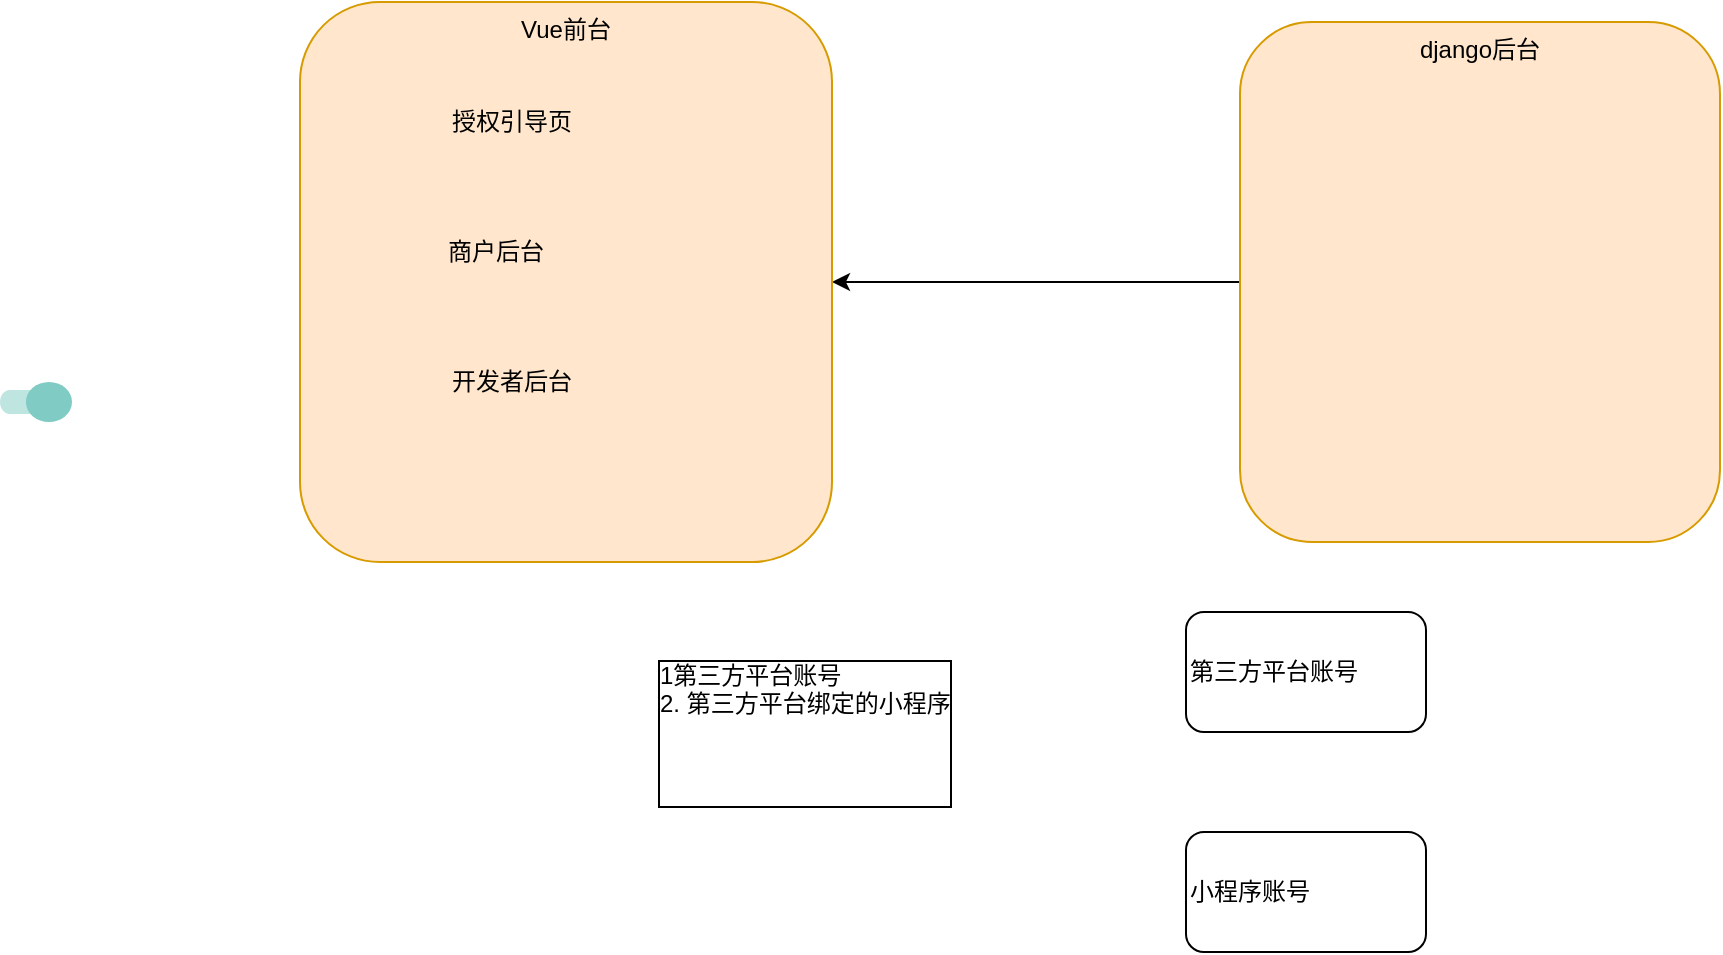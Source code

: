 <mxfile version="10.7.5" type="github"><diagram id="QrjsaLiaiDo-6YvRcmOd" name="Page-1"><mxGraphModel dx="1480" dy="350" grid="1" gridSize="10" guides="1" tooltips="1" connect="1" arrows="1" fold="1" page="1" pageScale="1" pageWidth="827" pageHeight="1169" math="0" shadow="0"><root><mxCell id="0"/><mxCell id="1" parent="0"/><mxCell id="f2-HDzG1HeIFyeJp044S-3" value="" style="edgeStyle=orthogonalEdgeStyle;rounded=0;orthogonalLoop=1;jettySize=auto;html=1;" edge="1" parent="1" source="f2-HDzG1HeIFyeJp044S-1" target="f2-HDzG1HeIFyeJp044S-2"><mxGeometry relative="1" as="geometry"/></mxCell><mxCell id="f2-HDzG1HeIFyeJp044S-1" value="django后台" style="rounded=1;whiteSpace=wrap;html=1;fillColor=#ffe6cc;strokeColor=#d79b00;verticalAlign=top;" vertex="1" parent="1"><mxGeometry x="440" y="165" width="240" height="260" as="geometry"/></mxCell><mxCell id="f2-HDzG1HeIFyeJp044S-2" value="Vue前台" style="rounded=1;whiteSpace=wrap;html=1;fillColor=#ffe6cc;strokeColor=#d79b00;verticalAlign=top;" vertex="1" parent="1"><mxGeometry x="-30" y="155" width="266" height="280" as="geometry"/></mxCell><mxCell id="f2-HDzG1HeIFyeJp044S-9" value="商户后台" style="text;html=1;strokeColor=none;fillColor=none;align=center;verticalAlign=middle;whiteSpace=wrap;rounded=0;" vertex="1" parent="1"><mxGeometry x="33" y="270" width="70" height="20" as="geometry"/></mxCell><mxCell id="f2-HDzG1HeIFyeJp044S-10" value="开发者后台" style="text;html=1;strokeColor=none;fillColor=none;align=center;verticalAlign=middle;whiteSpace=wrap;rounded=0;" vertex="1" parent="1"><mxGeometry x="36" y="335" width="80" height="20" as="geometry"/></mxCell><mxCell id="f2-HDzG1HeIFyeJp044S-11" value="授权引导页" style="text;html=1;strokeColor=none;fillColor=none;align=center;verticalAlign=middle;whiteSpace=wrap;rounded=0;" vertex="1" parent="1"><mxGeometry x="36" y="205" width="80" height="20" as="geometry"/></mxCell><mxCell id="f2-HDzG1HeIFyeJp044S-18" value="1第三方平台账号&#10;2. 第三方平台绑定的小程序&#10;&#10;&#10;" style="text;strokeColor=none;fillColor=none;align=left;verticalAlign=top;whiteSpace=wrap;rounded=0;labelBackgroundColor=#ffffff;labelBorderColor=#000000;spacing=9;" vertex="1" parent="1"><mxGeometry x="140" y="470" width="170" height="90" as="geometry"/></mxCell><mxCell id="f2-HDzG1HeIFyeJp044S-19" value="第三方平台账号" style="rounded=1;whiteSpace=wrap;html=1;align=left;" vertex="1" parent="1"><mxGeometry x="413" y="460" width="120" height="60" as="geometry"/></mxCell><mxCell id="f2-HDzG1HeIFyeJp044S-20" value="小程序账号" style="rounded=1;whiteSpace=wrap;html=1;align=left;" vertex="1" parent="1"><mxGeometry x="413" y="570" width="120" height="60" as="geometry"/></mxCell><mxCell id="f2-HDzG1HeIFyeJp044S-87" value="" style="dashed=0;labelPosition=right;align=left;shape=mxgraph.gmdl.switch;aspect=fixed;switchState=on;strokeColor=none;fillColor=#80CBC4;labelBackgroundColor=#ffffff;html=0;" vertex="1" parent="1"><mxGeometry x="-180" y="345" width="36" height="20" as="geometry"/></mxCell></root></mxGraphModel></diagram><diagram id="kP-N-LlPzqbN7rKJDhel" name="用户"><mxGraphModel dx="784" dy="420" grid="1" gridSize="10" guides="1" tooltips="1" connect="1" arrows="1" fold="1" page="1" pageScale="1" pageWidth="827" pageHeight="1169" math="0" shadow="0"><root><mxCell id="K-nEFcbBraLL7U8sDwfh-0"/><mxCell id="K-nEFcbBraLL7U8sDwfh-1" parent="K-nEFcbBraLL7U8sDwfh-0"/><mxCell id="K-nEFcbBraLL7U8sDwfh-15" value="&lt;table border=&quot;1&quot; width=&quot;100%&quot; cellpadding=&quot;4&quot; style=&quot;width: 100% ; height: 100% ; border-collapse: collapse&quot;&gt;&lt;tbody&gt;&lt;tr style=&quot;background-color: #a7c942 ; color: #ffffff ; border: 1px solid #98bf21&quot;&gt;&lt;th align=&quot;left&quot;&gt;ID&lt;/th&gt;&lt;th align=&quot;left&quot;&gt;APPID&lt;/th&gt;&lt;th align=&quot;left&quot;&gt;NAME&lt;/th&gt;&lt;td&gt;第三方平台&lt;/td&gt;&lt;td&gt;授权状态&lt;/td&gt;&lt;td&gt;代码版本&lt;/td&gt;&lt;td&gt;模板id&lt;/td&gt;&lt;td&gt;当前状态&lt;/td&gt;&lt;td&gt;操作&lt;/td&gt;&lt;/tr&gt;&lt;tr style=&quot;border: 1px solid #98bf21&quot;&gt;&lt;td&gt;&amp;nbsp;1&lt;/td&gt;&lt;td&gt;Value 2&lt;/td&gt;&lt;td&gt;Value 3&lt;/td&gt;&lt;td&gt;智慧数据平台&lt;/td&gt;&lt;td&gt;已授权&lt;/td&gt;&lt;td&gt;1.0.0&lt;/td&gt;&lt;td&gt;4&lt;/td&gt;&lt;td&gt;待发布&lt;/td&gt;&lt;td&gt;预览二维码|小程序码&lt;/td&gt;&lt;/tr&gt;&lt;tr style=&quot;background-color: #eaf2d3 ; border: 1px solid #98bf21&quot;&gt;&lt;td&gt;&lt;br&gt;&lt;/td&gt;&lt;td&gt;&lt;/td&gt;&lt;td&gt;&lt;/td&gt;&lt;td&gt;&lt;br&gt;&lt;/td&gt;&lt;td&gt;&lt;br&gt;&lt;/td&gt;&lt;td&gt;&lt;br&gt;&lt;/td&gt;&lt;td&gt;&lt;br&gt;&lt;/td&gt;&lt;td&gt;&lt;br&gt;&lt;/td&gt;&lt;td&gt;&lt;br&gt;&lt;/td&gt;&lt;/tr&gt;&lt;/tbody&gt;&lt;/table&gt;" style="text;html=1;strokeColor=#c0c0c0;fillColor=#ffffff;overflow=fill;rounded=0;labelBackgroundColor=#ffffff;align=left;" vertex="1" parent="K-nEFcbBraLL7U8sDwfh-1"><mxGeometry x="120" y="150" width="610" height="130" as="geometry"/></mxCell></root></mxGraphModel></diagram><diagram id="ZDf5ZMbfC04rM1NIoGMb" name="管理员"><mxGraphModel dx="784" dy="420" grid="1" gridSize="10" guides="1" tooltips="1" connect="1" arrows="1" fold="1" page="1" pageScale="1" pageWidth="827" pageHeight="1169" math="0" shadow="0"><root><mxCell id="nIWbzU-Psu57THSqVuFx-0"/><mxCell id="nIWbzU-Psu57THSqVuFx-1" parent="nIWbzU-Psu57THSqVuFx-0"/><mxCell id="soBUiJvX3vcT7dlNqTa3-0" value="&lt;table border=&quot;1&quot; width=&quot;100%&quot; cellpadding=&quot;4&quot; style=&quot;width: 100% ; height: 100% ; border-collapse: collapse&quot;&gt;&lt;tbody&gt;&lt;tr style=&quot;background-color: #a7c942 ; color: #ffffff ; border: 1px solid #98bf21&quot;&gt;&lt;th align=&quot;left&quot;&gt;ID&lt;/th&gt;&lt;th align=&quot;left&quot;&gt;APPID&lt;/th&gt;&lt;th align=&quot;left&quot;&gt;NAME&lt;/th&gt;&lt;td&gt;第三方平台&lt;/td&gt;&lt;td&gt;授权状态&lt;/td&gt;&lt;td&gt;代码版本&lt;/td&gt;&lt;td&gt;模板id&lt;/td&gt;&lt;td&gt;当前状态&lt;/td&gt;&lt;td&gt;操作&lt;/td&gt;&lt;/tr&gt;&lt;tr style=&quot;border: 1px solid #98bf21&quot;&gt;&lt;td&gt;&amp;nbsp;1&lt;/td&gt;&lt;td&gt;Value 2&lt;/td&gt;&lt;td&gt;Value 3&lt;/td&gt;&lt;td&gt;智慧数据平台&lt;/td&gt;&lt;td&gt;已授权&lt;/td&gt;&lt;td&gt;1.0.0&lt;/td&gt;&lt;td&gt;4&lt;/td&gt;&lt;td&gt;待发布&lt;/td&gt;&lt;td&gt;发布代码|预览二维码|小程序码&lt;/td&gt;&lt;/tr&gt;&lt;tr style=&quot;background-color: #eaf2d3 ; border: 1px solid #98bf21&quot;&gt;&lt;td&gt;&lt;br&gt;&lt;/td&gt;&lt;td&gt;&lt;/td&gt;&lt;td&gt;&lt;/td&gt;&lt;td&gt;&lt;br&gt;&lt;/td&gt;&lt;td&gt;&lt;br&gt;&lt;/td&gt;&lt;td&gt;&lt;br&gt;&lt;/td&gt;&lt;td&gt;&lt;br&gt;&lt;/td&gt;&lt;td&gt;&lt;br&gt;&lt;/td&gt;&lt;td&gt;&lt;br&gt;&lt;/td&gt;&lt;/tr&gt;&lt;/tbody&gt;&lt;/table&gt;" style="text;html=1;overflow=fill;rounded=0;labelBackgroundColor=#ffffff;align=left;" vertex="1" parent="nIWbzU-Psu57THSqVuFx-1"><mxGeometry x="60" y="100" width="680" height="130" as="geometry"/></mxCell><mxCell id="mnnvbXyvF1iWQlhqTblu-0" value="选择平台" style="rounded=1;whiteSpace=wrap;html=1;labelBackgroundColor=none;align=left;fillColor=#ffe6cc;strokeColor=#d79b00;" vertex="1" parent="nIWbzU-Psu57THSqVuFx-1"><mxGeometry x="60" y="70" width="70" height="20" as="geometry"/></mxCell><mxCell id="mnnvbXyvF1iWQlhqTblu-2" value="全网发布" style="rounded=1;whiteSpace=wrap;html=1;labelBackgroundColor=none;align=left;fillColor=#dae8fc;strokeColor=#6c8ebf;" vertex="1" parent="nIWbzU-Psu57THSqVuFx-1"><mxGeometry x="670" y="60" width="70" height="20" as="geometry"/></mxCell><mxCell id="el9Gw4civ0d1HikHuI1m-0" value="1. 创建项目&lt;br&gt;2. 动态创建component&lt;br&gt;&lt;br&gt;" style="rounded=0;whiteSpace=wrap;html=1;labelBackgroundColor=none;align=left;" vertex="1" parent="nIWbzU-Psu57THSqVuFx-1"><mxGeometry x="80" y="260" width="160" height="60" as="geometry"/></mxCell></root></mxGraphModel></diagram></mxfile>